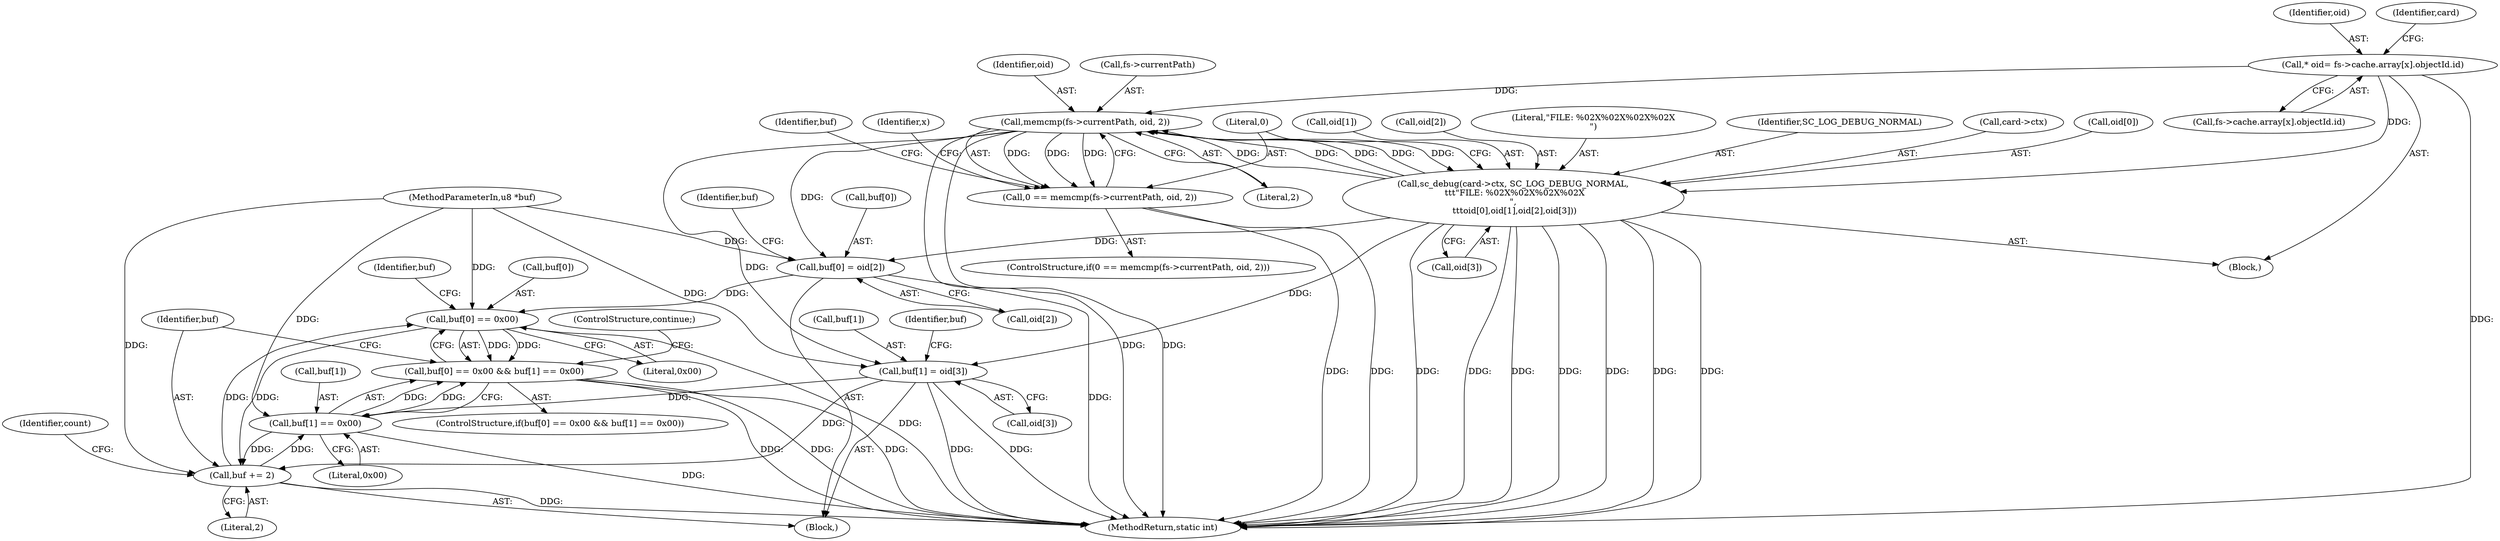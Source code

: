 digraph "1_OpenSC_360e95d45ac4123255a4c796db96337f332160ad#diff-d643a0fa169471dbf2912f4866dc49c5_2@API" {
"1000175" [label="(Call,memcmp(fs->currentPath, oid, 2))"];
"1000141" [label="(Call,* oid= fs->cache.array[x].objectId.id)"];
"1000154" [label="(Call,sc_debug(card->ctx, SC_LOG_DEBUG_NORMAL,\n \t\t\t\"FILE: %02X%02X%02X%02X\n\",\n \t\t\toid[0],oid[1],oid[2],oid[3]))"];
"1000175" [label="(Call,memcmp(fs->currentPath, oid, 2))"];
"1000173" [label="(Call,0 == memcmp(fs->currentPath, oid, 2))"];
"1000182" [label="(Call,buf[0] = oid[2])"];
"1000198" [label="(Call,buf[0] == 0x00)"];
"1000197" [label="(Call,buf[0] == 0x00 && buf[1] == 0x00)"];
"1000209" [label="(Call,buf += 2)"];
"1000203" [label="(Call,buf[1] == 0x00)"];
"1000189" [label="(Call,buf[1] = oid[3])"];
"1000189" [label="(Call,buf[1] = oid[3])"];
"1000184" [label="(Identifier,buf)"];
"1000142" [label="(Identifier,oid)"];
"1000138" [label="(Identifier,x)"];
"1000204" [label="(Call,buf[1])"];
"1000182" [label="(Call,buf[0] = oid[2])"];
"1000199" [label="(Call,buf[0])"];
"1000179" [label="(Identifier,oid)"];
"1000163" [label="(Call,oid[1])"];
"1000197" [label="(Call,buf[0] == 0x00 && buf[1] == 0x00)"];
"1000180" [label="(Literal,2)"];
"1000166" [label="(Call,oid[2])"];
"1000196" [label="(ControlStructure,if(buf[0] == 0x00 && buf[1] == 0x00))"];
"1000205" [label="(Identifier,buf)"];
"1000174" [label="(Literal,0)"];
"1000213" [label="(Identifier,count)"];
"1000207" [label="(Literal,0x00)"];
"1000141" [label="(Call,* oid= fs->cache.array[x].objectId.id)"];
"1000193" [label="(Call,oid[3])"];
"1000173" [label="(Call,0 == memcmp(fs->currentPath, oid, 2))"];
"1000191" [label="(Identifier,buf)"];
"1000190" [label="(Call,buf[1])"];
"1000186" [label="(Call,oid[2])"];
"1000208" [label="(ControlStructure,continue;)"];
"1000176" [label="(Call,fs->currentPath)"];
"1000156" [label="(Identifier,card)"];
"1000211" [label="(Literal,2)"];
"1000200" [label="(Identifier,buf)"];
"1000159" [label="(Literal,\"FILE: %02X%02X%02X%02X\n\")"];
"1000175" [label="(Call,memcmp(fs->currentPath, oid, 2))"];
"1000172" [label="(ControlStructure,if(0 == memcmp(fs->currentPath, oid, 2)))"];
"1000198" [label="(Call,buf[0] == 0x00)"];
"1000217" [label="(MethodReturn,static int)"];
"1000183" [label="(Call,buf[0])"];
"1000158" [label="(Identifier,SC_LOG_DEBUG_NORMAL)"];
"1000210" [label="(Identifier,buf)"];
"1000181" [label="(Block,)"];
"1000203" [label="(Call,buf[1] == 0x00)"];
"1000209" [label="(Call,buf += 2)"];
"1000155" [label="(Call,card->ctx)"];
"1000139" [label="(Block,)"];
"1000169" [label="(Call,oid[3])"];
"1000154" [label="(Call,sc_debug(card->ctx, SC_LOG_DEBUG_NORMAL,\n \t\t\t\"FILE: %02X%02X%02X%02X\n\",\n \t\t\toid[0],oid[1],oid[2],oid[3]))"];
"1000143" [label="(Call,fs->cache.array[x].objectId.id)"];
"1000160" [label="(Call,oid[0])"];
"1000103" [label="(MethodParameterIn,u8 *buf)"];
"1000202" [label="(Literal,0x00)"];
"1000175" -> "1000173"  [label="AST: "];
"1000175" -> "1000180"  [label="CFG: "];
"1000176" -> "1000175"  [label="AST: "];
"1000179" -> "1000175"  [label="AST: "];
"1000180" -> "1000175"  [label="AST: "];
"1000173" -> "1000175"  [label="CFG: "];
"1000175" -> "1000217"  [label="DDG: "];
"1000175" -> "1000217"  [label="DDG: "];
"1000175" -> "1000154"  [label="DDG: "];
"1000175" -> "1000173"  [label="DDG: "];
"1000175" -> "1000173"  [label="DDG: "];
"1000175" -> "1000173"  [label="DDG: "];
"1000141" -> "1000175"  [label="DDG: "];
"1000154" -> "1000175"  [label="DDG: "];
"1000154" -> "1000175"  [label="DDG: "];
"1000154" -> "1000175"  [label="DDG: "];
"1000154" -> "1000175"  [label="DDG: "];
"1000175" -> "1000182"  [label="DDG: "];
"1000175" -> "1000189"  [label="DDG: "];
"1000141" -> "1000139"  [label="AST: "];
"1000141" -> "1000143"  [label="CFG: "];
"1000142" -> "1000141"  [label="AST: "];
"1000143" -> "1000141"  [label="AST: "];
"1000156" -> "1000141"  [label="CFG: "];
"1000141" -> "1000217"  [label="DDG: "];
"1000141" -> "1000154"  [label="DDG: "];
"1000154" -> "1000139"  [label="AST: "];
"1000154" -> "1000169"  [label="CFG: "];
"1000155" -> "1000154"  [label="AST: "];
"1000158" -> "1000154"  [label="AST: "];
"1000159" -> "1000154"  [label="AST: "];
"1000160" -> "1000154"  [label="AST: "];
"1000163" -> "1000154"  [label="AST: "];
"1000166" -> "1000154"  [label="AST: "];
"1000169" -> "1000154"  [label="AST: "];
"1000174" -> "1000154"  [label="CFG: "];
"1000154" -> "1000217"  [label="DDG: "];
"1000154" -> "1000217"  [label="DDG: "];
"1000154" -> "1000217"  [label="DDG: "];
"1000154" -> "1000217"  [label="DDG: "];
"1000154" -> "1000217"  [label="DDG: "];
"1000154" -> "1000217"  [label="DDG: "];
"1000154" -> "1000217"  [label="DDG: "];
"1000154" -> "1000182"  [label="DDG: "];
"1000154" -> "1000189"  [label="DDG: "];
"1000173" -> "1000172"  [label="AST: "];
"1000174" -> "1000173"  [label="AST: "];
"1000184" -> "1000173"  [label="CFG: "];
"1000138" -> "1000173"  [label="CFG: "];
"1000173" -> "1000217"  [label="DDG: "];
"1000173" -> "1000217"  [label="DDG: "];
"1000182" -> "1000181"  [label="AST: "];
"1000182" -> "1000186"  [label="CFG: "];
"1000183" -> "1000182"  [label="AST: "];
"1000186" -> "1000182"  [label="AST: "];
"1000191" -> "1000182"  [label="CFG: "];
"1000182" -> "1000217"  [label="DDG: "];
"1000103" -> "1000182"  [label="DDG: "];
"1000182" -> "1000198"  [label="DDG: "];
"1000198" -> "1000197"  [label="AST: "];
"1000198" -> "1000202"  [label="CFG: "];
"1000199" -> "1000198"  [label="AST: "];
"1000202" -> "1000198"  [label="AST: "];
"1000205" -> "1000198"  [label="CFG: "];
"1000197" -> "1000198"  [label="CFG: "];
"1000198" -> "1000217"  [label="DDG: "];
"1000198" -> "1000197"  [label="DDG: "];
"1000198" -> "1000197"  [label="DDG: "];
"1000209" -> "1000198"  [label="DDG: "];
"1000103" -> "1000198"  [label="DDG: "];
"1000198" -> "1000209"  [label="DDG: "];
"1000197" -> "1000196"  [label="AST: "];
"1000197" -> "1000203"  [label="CFG: "];
"1000203" -> "1000197"  [label="AST: "];
"1000208" -> "1000197"  [label="CFG: "];
"1000210" -> "1000197"  [label="CFG: "];
"1000197" -> "1000217"  [label="DDG: "];
"1000197" -> "1000217"  [label="DDG: "];
"1000197" -> "1000217"  [label="DDG: "];
"1000203" -> "1000197"  [label="DDG: "];
"1000203" -> "1000197"  [label="DDG: "];
"1000209" -> "1000181"  [label="AST: "];
"1000209" -> "1000211"  [label="CFG: "];
"1000210" -> "1000209"  [label="AST: "];
"1000211" -> "1000209"  [label="AST: "];
"1000213" -> "1000209"  [label="CFG: "];
"1000209" -> "1000217"  [label="DDG: "];
"1000209" -> "1000203"  [label="DDG: "];
"1000189" -> "1000209"  [label="DDG: "];
"1000203" -> "1000209"  [label="DDG: "];
"1000103" -> "1000209"  [label="DDG: "];
"1000203" -> "1000207"  [label="CFG: "];
"1000204" -> "1000203"  [label="AST: "];
"1000207" -> "1000203"  [label="AST: "];
"1000203" -> "1000217"  [label="DDG: "];
"1000189" -> "1000203"  [label="DDG: "];
"1000103" -> "1000203"  [label="DDG: "];
"1000189" -> "1000181"  [label="AST: "];
"1000189" -> "1000193"  [label="CFG: "];
"1000190" -> "1000189"  [label="AST: "];
"1000193" -> "1000189"  [label="AST: "];
"1000200" -> "1000189"  [label="CFG: "];
"1000189" -> "1000217"  [label="DDG: "];
"1000189" -> "1000217"  [label="DDG: "];
"1000103" -> "1000189"  [label="DDG: "];
}
